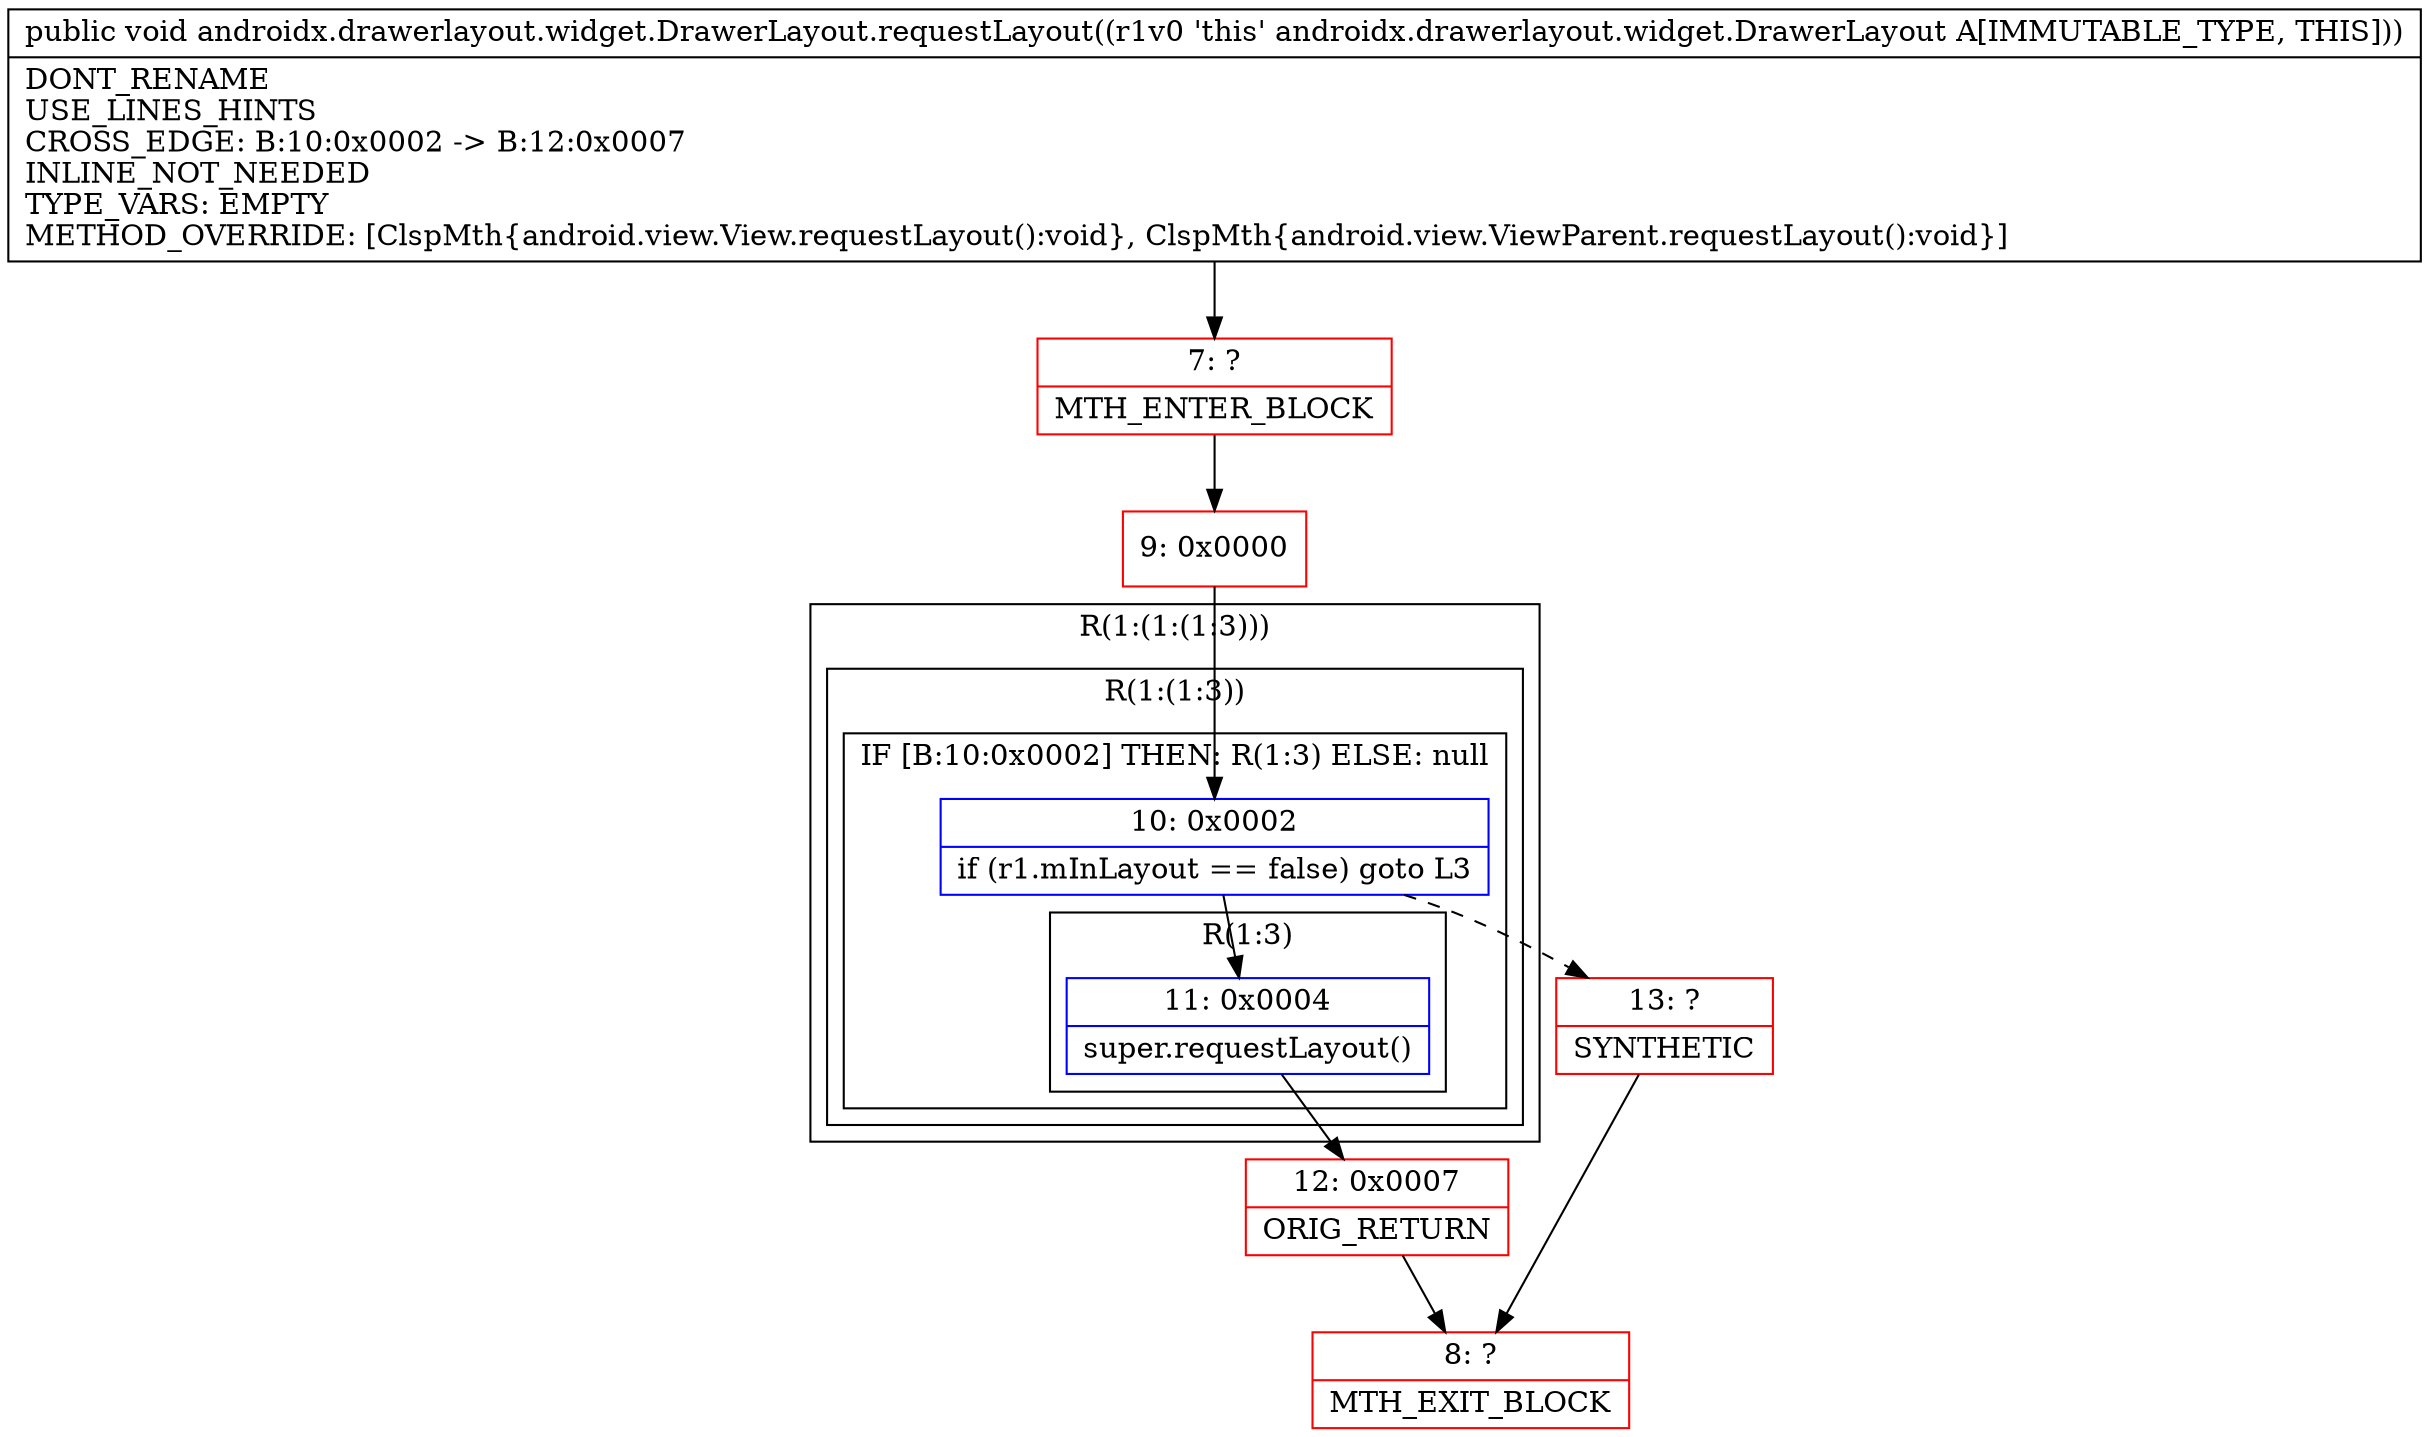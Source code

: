 digraph "CFG forandroidx.drawerlayout.widget.DrawerLayout.requestLayout()V" {
subgraph cluster_Region_1623978043 {
label = "R(1:(1:(1:3)))";
node [shape=record,color=blue];
subgraph cluster_Region_514847245 {
label = "R(1:(1:3))";
node [shape=record,color=blue];
subgraph cluster_IfRegion_1270541756 {
label = "IF [B:10:0x0002] THEN: R(1:3) ELSE: null";
node [shape=record,color=blue];
Node_10 [shape=record,label="{10\:\ 0x0002|if (r1.mInLayout == false) goto L3\l}"];
subgraph cluster_Region_517911207 {
label = "R(1:3)";
node [shape=record,color=blue];
Node_11 [shape=record,label="{11\:\ 0x0004|super.requestLayout()\l}"];
}
}
}
}
Node_7 [shape=record,color=red,label="{7\:\ ?|MTH_ENTER_BLOCK\l}"];
Node_9 [shape=record,color=red,label="{9\:\ 0x0000}"];
Node_12 [shape=record,color=red,label="{12\:\ 0x0007|ORIG_RETURN\l}"];
Node_8 [shape=record,color=red,label="{8\:\ ?|MTH_EXIT_BLOCK\l}"];
Node_13 [shape=record,color=red,label="{13\:\ ?|SYNTHETIC\l}"];
MethodNode[shape=record,label="{public void androidx.drawerlayout.widget.DrawerLayout.requestLayout((r1v0 'this' androidx.drawerlayout.widget.DrawerLayout A[IMMUTABLE_TYPE, THIS]))  | DONT_RENAME\lUSE_LINES_HINTS\lCROSS_EDGE: B:10:0x0002 \-\> B:12:0x0007\lINLINE_NOT_NEEDED\lTYPE_VARS: EMPTY\lMETHOD_OVERRIDE: [ClspMth\{android.view.View.requestLayout():void\}, ClspMth\{android.view.ViewParent.requestLayout():void\}]\l}"];
MethodNode -> Node_7;Node_10 -> Node_11;
Node_10 -> Node_13[style=dashed];
Node_11 -> Node_12;
Node_7 -> Node_9;
Node_9 -> Node_10;
Node_12 -> Node_8;
Node_13 -> Node_8;
}


